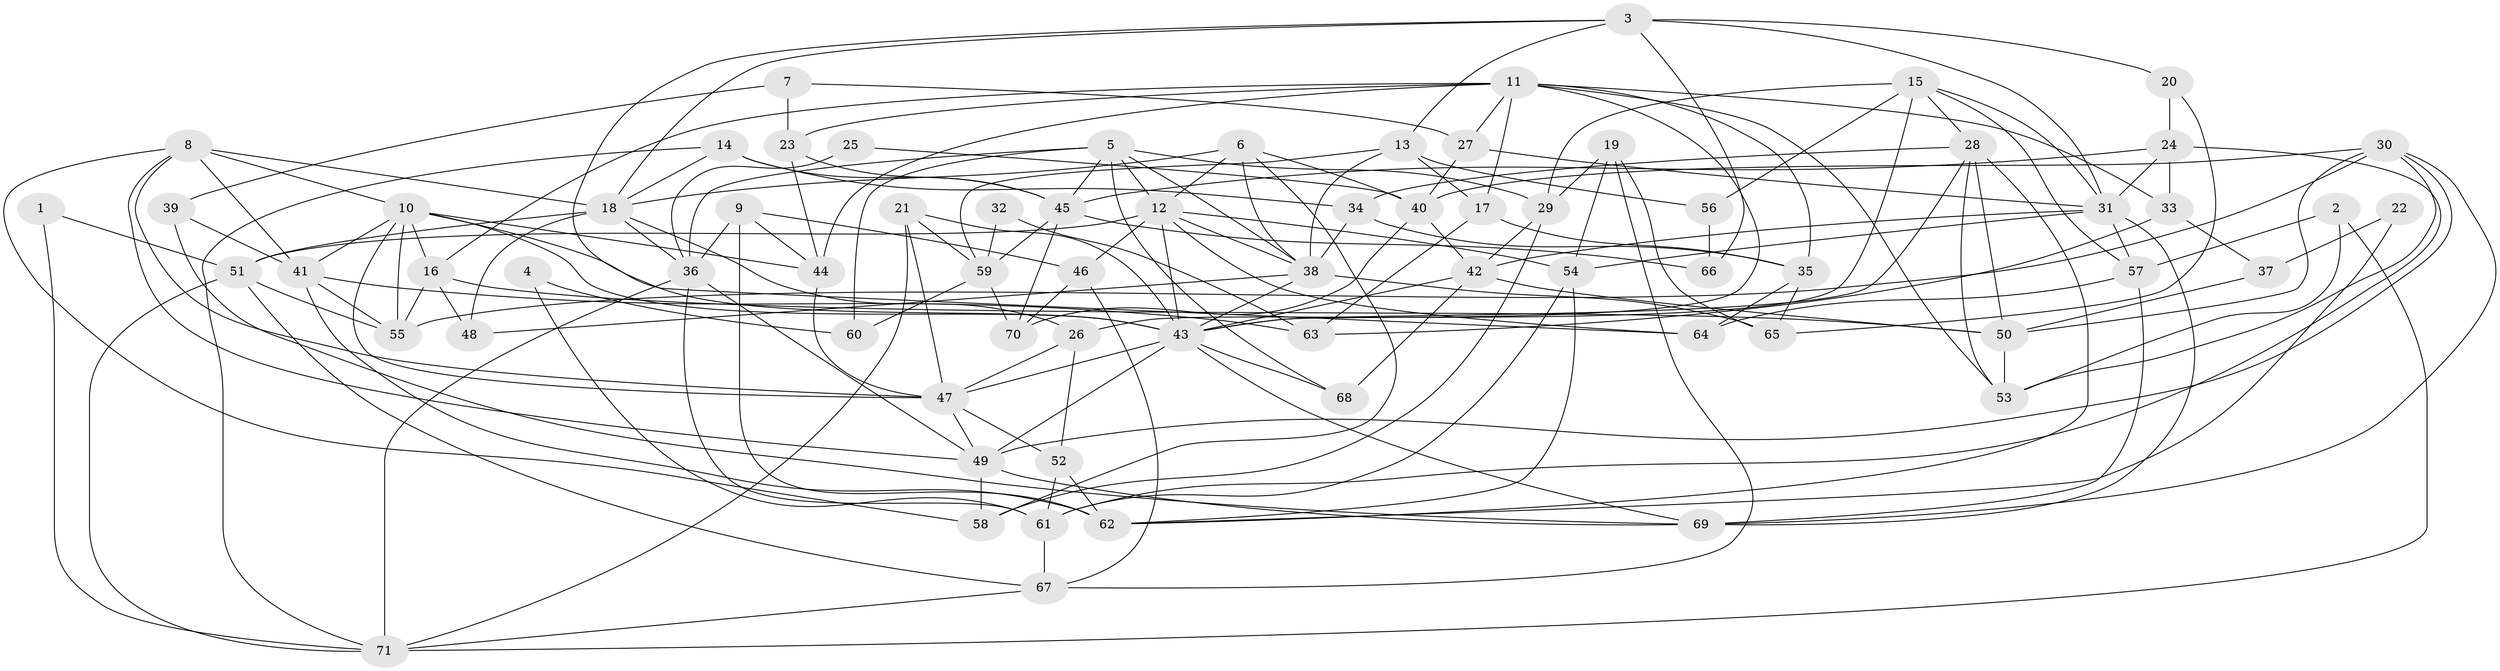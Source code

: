 // original degree distribution, {5: 0.1694915254237288, 2: 0.11016949152542373, 3: 0.2966101694915254, 4: 0.2966101694915254, 7: 0.025423728813559324, 6: 0.07627118644067797, 9: 0.01694915254237288, 8: 0.00847457627118644}
// Generated by graph-tools (version 1.1) at 2025/37/03/04/25 23:37:04]
// undirected, 71 vertices, 178 edges
graph export_dot {
  node [color=gray90,style=filled];
  1;
  2;
  3;
  4;
  5;
  6;
  7;
  8;
  9;
  10;
  11;
  12;
  13;
  14;
  15;
  16;
  17;
  18;
  19;
  20;
  21;
  22;
  23;
  24;
  25;
  26;
  27;
  28;
  29;
  30;
  31;
  32;
  33;
  34;
  35;
  36;
  37;
  38;
  39;
  40;
  41;
  42;
  43;
  44;
  45;
  46;
  47;
  48;
  49;
  50;
  51;
  52;
  53;
  54;
  55;
  56;
  57;
  58;
  59;
  60;
  61;
  62;
  63;
  64;
  65;
  66;
  67;
  68;
  69;
  70;
  71;
  1 -- 51 [weight=1.0];
  1 -- 71 [weight=1.0];
  2 -- 53 [weight=1.0];
  2 -- 57 [weight=1.0];
  2 -- 71 [weight=1.0];
  3 -- 13 [weight=1.0];
  3 -- 18 [weight=1.0];
  3 -- 20 [weight=1.0];
  3 -- 31 [weight=1.0];
  3 -- 43 [weight=1.0];
  3 -- 66 [weight=1.0];
  4 -- 60 [weight=1.0];
  4 -- 61 [weight=1.0];
  5 -- 12 [weight=1.0];
  5 -- 29 [weight=1.0];
  5 -- 36 [weight=1.0];
  5 -- 38 [weight=1.0];
  5 -- 45 [weight=1.0];
  5 -- 60 [weight=1.0];
  5 -- 68 [weight=1.0];
  6 -- 12 [weight=1.0];
  6 -- 18 [weight=1.0];
  6 -- 38 [weight=2.0];
  6 -- 40 [weight=1.0];
  6 -- 58 [weight=1.0];
  7 -- 23 [weight=1.0];
  7 -- 27 [weight=1.0];
  7 -- 39 [weight=1.0];
  8 -- 10 [weight=1.0];
  8 -- 18 [weight=1.0];
  8 -- 41 [weight=1.0];
  8 -- 47 [weight=1.0];
  8 -- 49 [weight=1.0];
  8 -- 58 [weight=1.0];
  9 -- 36 [weight=1.0];
  9 -- 44 [weight=1.0];
  9 -- 46 [weight=1.0];
  9 -- 62 [weight=1.0];
  10 -- 16 [weight=1.0];
  10 -- 41 [weight=1.0];
  10 -- 43 [weight=1.0];
  10 -- 44 [weight=1.0];
  10 -- 47 [weight=1.0];
  10 -- 55 [weight=1.0];
  10 -- 64 [weight=1.0];
  11 -- 16 [weight=1.0];
  11 -- 17 [weight=1.0];
  11 -- 23 [weight=1.0];
  11 -- 27 [weight=1.0];
  11 -- 33 [weight=1.0];
  11 -- 35 [weight=1.0];
  11 -- 43 [weight=1.0];
  11 -- 44 [weight=1.0];
  11 -- 53 [weight=1.0];
  12 -- 38 [weight=1.0];
  12 -- 43 [weight=1.0];
  12 -- 46 [weight=1.0];
  12 -- 51 [weight=1.0];
  12 -- 54 [weight=1.0];
  12 -- 64 [weight=1.0];
  13 -- 17 [weight=1.0];
  13 -- 38 [weight=1.0];
  13 -- 56 [weight=1.0];
  13 -- 59 [weight=1.0];
  14 -- 18 [weight=1.0];
  14 -- 34 [weight=1.0];
  14 -- 45 [weight=2.0];
  14 -- 71 [weight=1.0];
  15 -- 26 [weight=1.0];
  15 -- 28 [weight=1.0];
  15 -- 29 [weight=1.0];
  15 -- 31 [weight=1.0];
  15 -- 56 [weight=1.0];
  15 -- 57 [weight=1.0];
  16 -- 48 [weight=1.0];
  16 -- 50 [weight=1.0];
  16 -- 55 [weight=1.0];
  17 -- 35 [weight=1.0];
  17 -- 63 [weight=1.0];
  18 -- 26 [weight=1.0];
  18 -- 36 [weight=1.0];
  18 -- 48 [weight=1.0];
  18 -- 51 [weight=1.0];
  19 -- 29 [weight=1.0];
  19 -- 54 [weight=1.0];
  19 -- 65 [weight=1.0];
  19 -- 67 [weight=1.0];
  20 -- 24 [weight=1.0];
  20 -- 65 [weight=1.0];
  21 -- 43 [weight=1.0];
  21 -- 47 [weight=1.0];
  21 -- 59 [weight=1.0];
  21 -- 71 [weight=1.0];
  22 -- 37 [weight=1.0];
  22 -- 62 [weight=1.0];
  23 -- 44 [weight=1.0];
  23 -- 45 [weight=1.0];
  24 -- 31 [weight=1.0];
  24 -- 33 [weight=1.0];
  24 -- 45 [weight=1.0];
  24 -- 61 [weight=1.0];
  25 -- 36 [weight=1.0];
  25 -- 40 [weight=1.0];
  26 -- 47 [weight=1.0];
  26 -- 52 [weight=1.0];
  27 -- 31 [weight=1.0];
  27 -- 40 [weight=1.0];
  28 -- 34 [weight=1.0];
  28 -- 43 [weight=1.0];
  28 -- 50 [weight=1.0];
  28 -- 53 [weight=1.0];
  28 -- 62 [weight=1.0];
  29 -- 42 [weight=1.0];
  29 -- 58 [weight=1.0];
  30 -- 40 [weight=1.0];
  30 -- 49 [weight=1.0];
  30 -- 50 [weight=1.0];
  30 -- 53 [weight=1.0];
  30 -- 55 [weight=1.0];
  30 -- 69 [weight=1.0];
  31 -- 42 [weight=2.0];
  31 -- 54 [weight=1.0];
  31 -- 57 [weight=1.0];
  31 -- 69 [weight=1.0];
  32 -- 59 [weight=1.0];
  32 -- 63 [weight=1.0];
  33 -- 37 [weight=1.0];
  33 -- 63 [weight=1.0];
  34 -- 35 [weight=1.0];
  34 -- 38 [weight=1.0];
  35 -- 64 [weight=1.0];
  35 -- 65 [weight=1.0];
  36 -- 49 [weight=1.0];
  36 -- 61 [weight=1.0];
  36 -- 71 [weight=1.0];
  37 -- 50 [weight=2.0];
  38 -- 43 [weight=1.0];
  38 -- 48 [weight=1.0];
  38 -- 65 [weight=1.0];
  39 -- 41 [weight=1.0];
  39 -- 69 [weight=1.0];
  40 -- 42 [weight=2.0];
  40 -- 70 [weight=1.0];
  41 -- 55 [weight=2.0];
  41 -- 62 [weight=1.0];
  41 -- 63 [weight=1.0];
  42 -- 43 [weight=1.0];
  42 -- 50 [weight=1.0];
  42 -- 68 [weight=1.0];
  43 -- 47 [weight=1.0];
  43 -- 49 [weight=1.0];
  43 -- 68 [weight=1.0];
  43 -- 69 [weight=1.0];
  44 -- 47 [weight=1.0];
  45 -- 59 [weight=1.0];
  45 -- 66 [weight=2.0];
  45 -- 70 [weight=1.0];
  46 -- 67 [weight=1.0];
  46 -- 70 [weight=1.0];
  47 -- 49 [weight=1.0];
  47 -- 52 [weight=1.0];
  49 -- 58 [weight=1.0];
  49 -- 69 [weight=1.0];
  50 -- 53 [weight=1.0];
  51 -- 55 [weight=1.0];
  51 -- 67 [weight=1.0];
  51 -- 71 [weight=1.0];
  52 -- 61 [weight=1.0];
  52 -- 62 [weight=1.0];
  54 -- 61 [weight=1.0];
  54 -- 62 [weight=1.0];
  56 -- 66 [weight=1.0];
  57 -- 64 [weight=1.0];
  57 -- 69 [weight=1.0];
  59 -- 60 [weight=1.0];
  59 -- 70 [weight=1.0];
  61 -- 67 [weight=1.0];
  67 -- 71 [weight=1.0];
}
